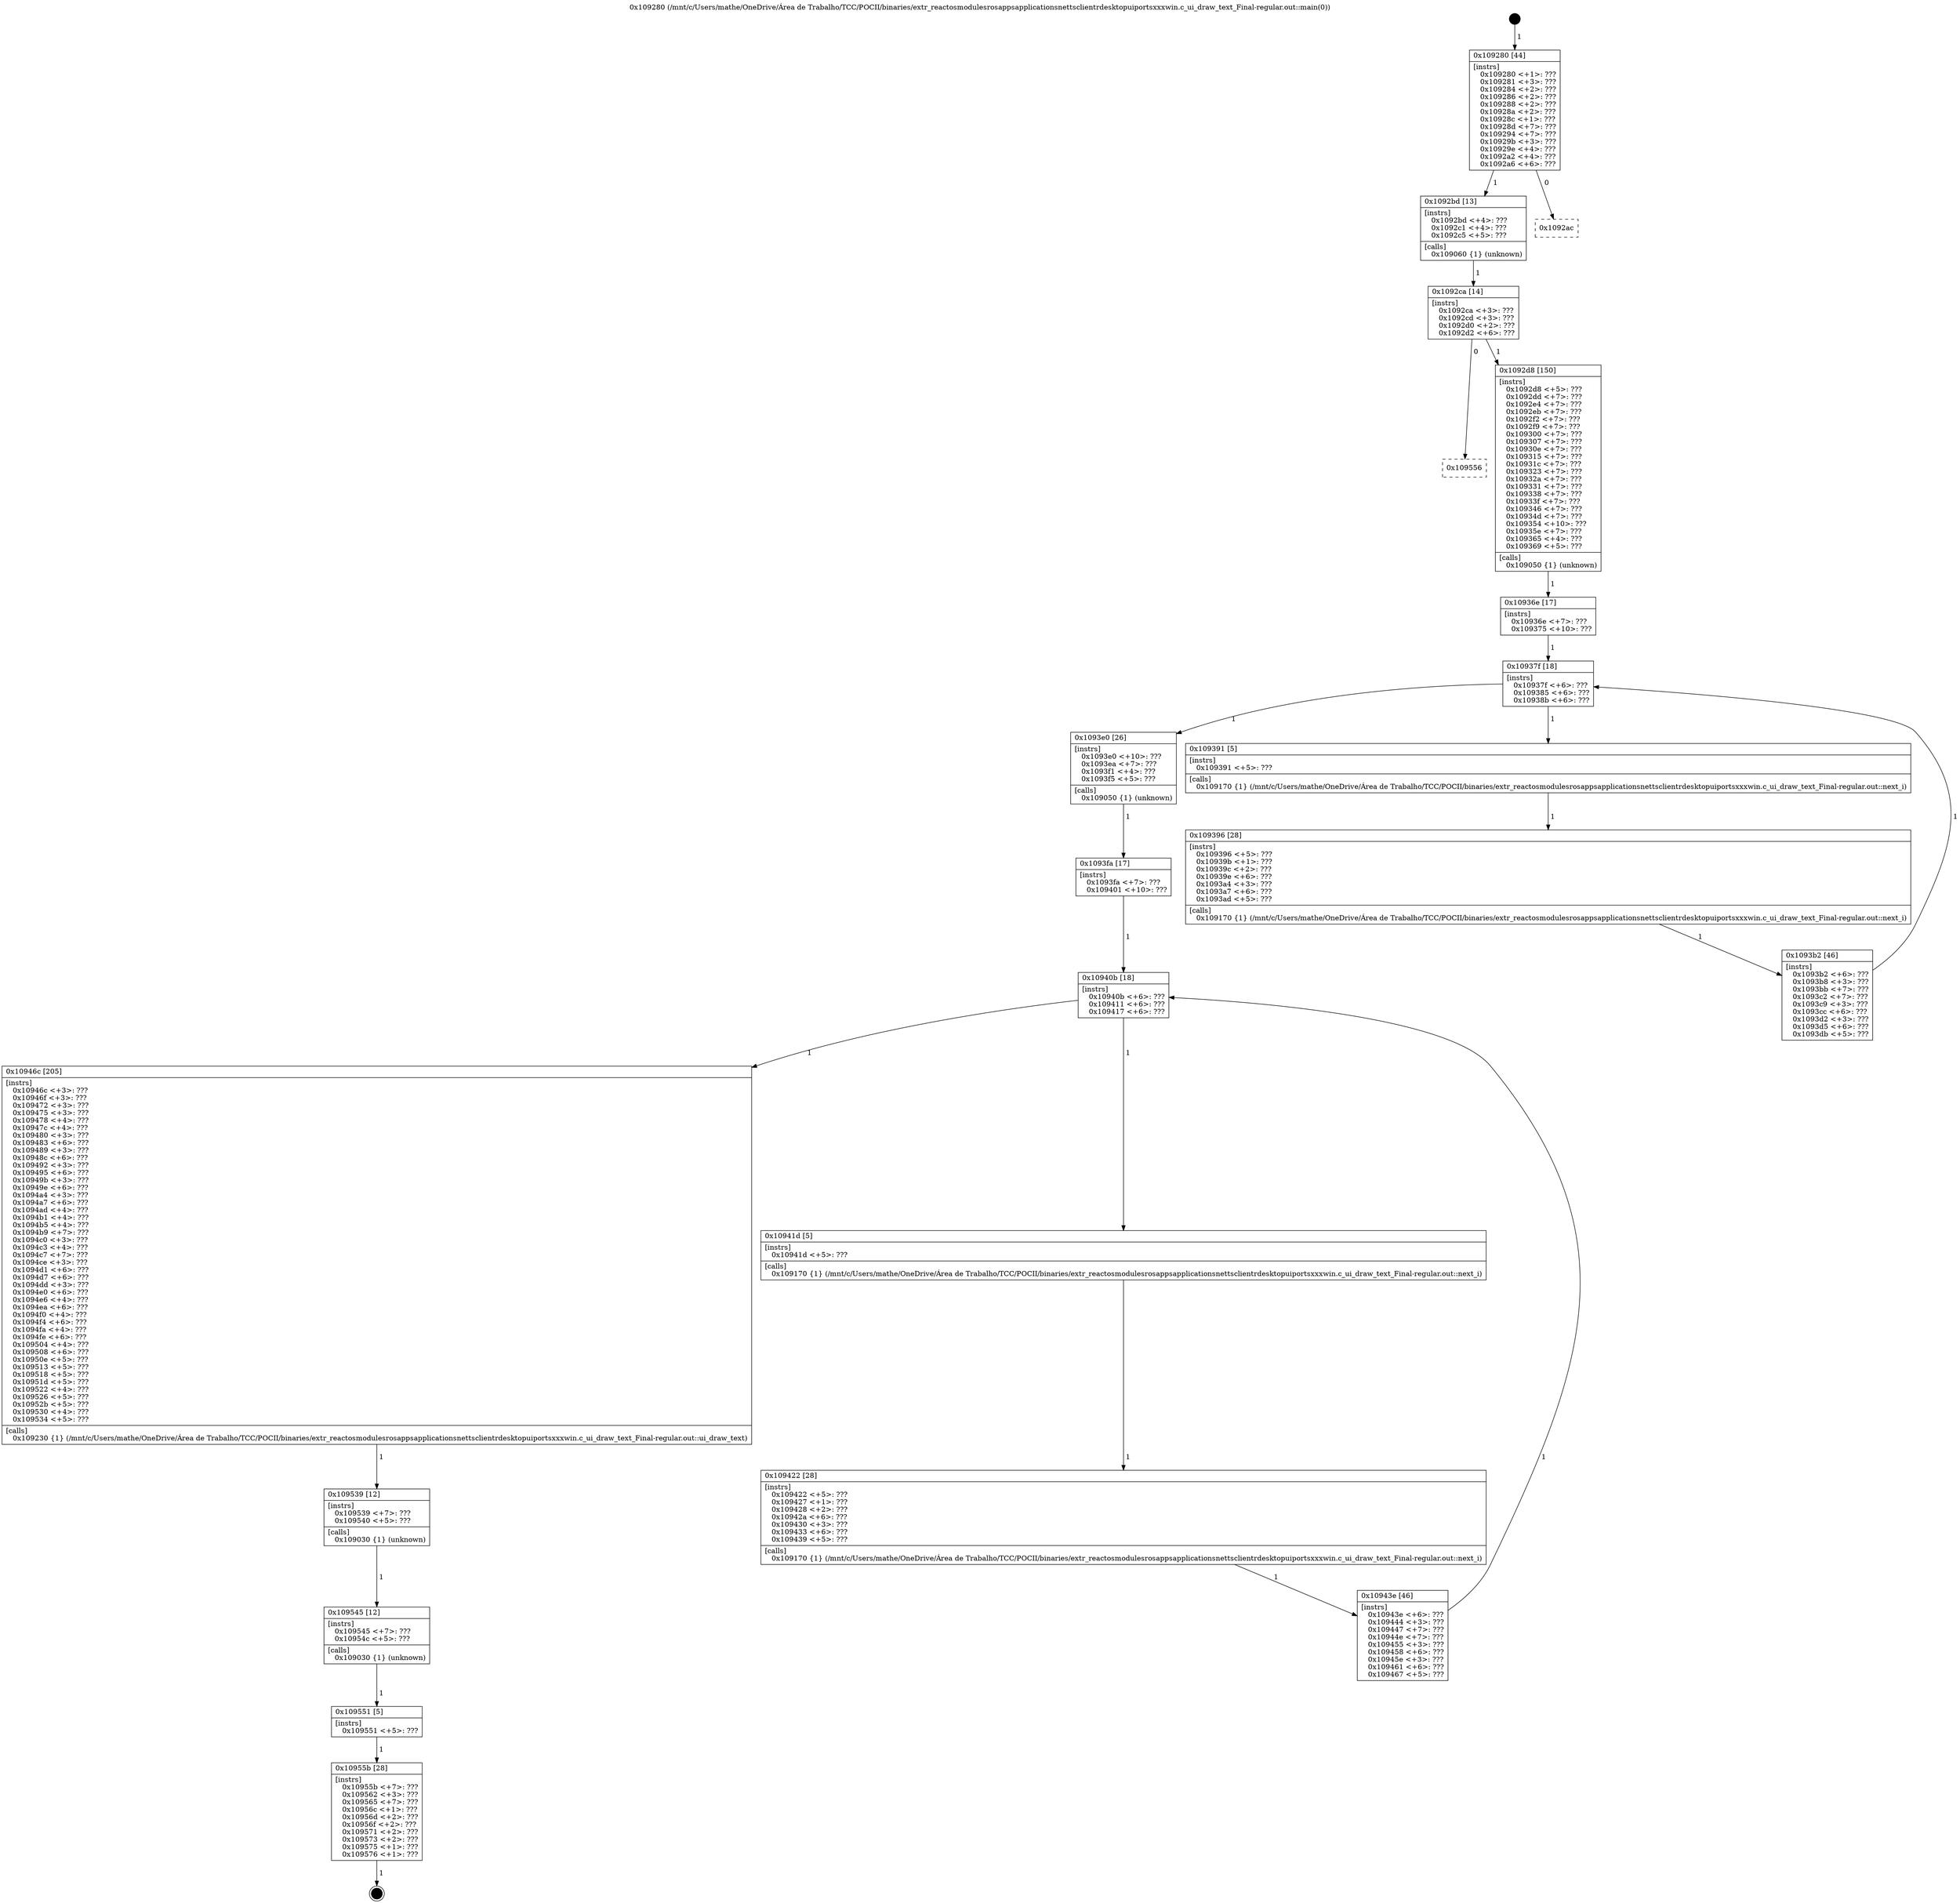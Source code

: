digraph "0x109280" {
  label = "0x109280 (/mnt/c/Users/mathe/OneDrive/Área de Trabalho/TCC/POCII/binaries/extr_reactosmodulesrosappsapplicationsnettsclientrdesktopuiportsxxxwin.c_ui_draw_text_Final-regular.out::main(0))"
  labelloc = "t"
  node[shape=record]

  Entry [label="",width=0.3,height=0.3,shape=circle,fillcolor=black,style=filled]
  "0x109280" [label="{
     0x109280 [44]\l
     | [instrs]\l
     &nbsp;&nbsp;0x109280 \<+1\>: ???\l
     &nbsp;&nbsp;0x109281 \<+3\>: ???\l
     &nbsp;&nbsp;0x109284 \<+2\>: ???\l
     &nbsp;&nbsp;0x109286 \<+2\>: ???\l
     &nbsp;&nbsp;0x109288 \<+2\>: ???\l
     &nbsp;&nbsp;0x10928a \<+2\>: ???\l
     &nbsp;&nbsp;0x10928c \<+1\>: ???\l
     &nbsp;&nbsp;0x10928d \<+7\>: ???\l
     &nbsp;&nbsp;0x109294 \<+7\>: ???\l
     &nbsp;&nbsp;0x10929b \<+3\>: ???\l
     &nbsp;&nbsp;0x10929e \<+4\>: ???\l
     &nbsp;&nbsp;0x1092a2 \<+4\>: ???\l
     &nbsp;&nbsp;0x1092a6 \<+6\>: ???\l
  }"]
  "0x1092bd" [label="{
     0x1092bd [13]\l
     | [instrs]\l
     &nbsp;&nbsp;0x1092bd \<+4\>: ???\l
     &nbsp;&nbsp;0x1092c1 \<+4\>: ???\l
     &nbsp;&nbsp;0x1092c5 \<+5\>: ???\l
     | [calls]\l
     &nbsp;&nbsp;0x109060 \{1\} (unknown)\l
  }"]
  "0x1092ac" [label="{
     0x1092ac\l
  }", style=dashed]
  "0x1092ca" [label="{
     0x1092ca [14]\l
     | [instrs]\l
     &nbsp;&nbsp;0x1092ca \<+3\>: ???\l
     &nbsp;&nbsp;0x1092cd \<+3\>: ???\l
     &nbsp;&nbsp;0x1092d0 \<+2\>: ???\l
     &nbsp;&nbsp;0x1092d2 \<+6\>: ???\l
  }"]
  "0x109556" [label="{
     0x109556\l
  }", style=dashed]
  "0x1092d8" [label="{
     0x1092d8 [150]\l
     | [instrs]\l
     &nbsp;&nbsp;0x1092d8 \<+5\>: ???\l
     &nbsp;&nbsp;0x1092dd \<+7\>: ???\l
     &nbsp;&nbsp;0x1092e4 \<+7\>: ???\l
     &nbsp;&nbsp;0x1092eb \<+7\>: ???\l
     &nbsp;&nbsp;0x1092f2 \<+7\>: ???\l
     &nbsp;&nbsp;0x1092f9 \<+7\>: ???\l
     &nbsp;&nbsp;0x109300 \<+7\>: ???\l
     &nbsp;&nbsp;0x109307 \<+7\>: ???\l
     &nbsp;&nbsp;0x10930e \<+7\>: ???\l
     &nbsp;&nbsp;0x109315 \<+7\>: ???\l
     &nbsp;&nbsp;0x10931c \<+7\>: ???\l
     &nbsp;&nbsp;0x109323 \<+7\>: ???\l
     &nbsp;&nbsp;0x10932a \<+7\>: ???\l
     &nbsp;&nbsp;0x109331 \<+7\>: ???\l
     &nbsp;&nbsp;0x109338 \<+7\>: ???\l
     &nbsp;&nbsp;0x10933f \<+7\>: ???\l
     &nbsp;&nbsp;0x109346 \<+7\>: ???\l
     &nbsp;&nbsp;0x10934d \<+7\>: ???\l
     &nbsp;&nbsp;0x109354 \<+10\>: ???\l
     &nbsp;&nbsp;0x10935e \<+7\>: ???\l
     &nbsp;&nbsp;0x109365 \<+4\>: ???\l
     &nbsp;&nbsp;0x109369 \<+5\>: ???\l
     | [calls]\l
     &nbsp;&nbsp;0x109050 \{1\} (unknown)\l
  }"]
  Exit [label="",width=0.3,height=0.3,shape=circle,fillcolor=black,style=filled,peripheries=2]
  "0x10937f" [label="{
     0x10937f [18]\l
     | [instrs]\l
     &nbsp;&nbsp;0x10937f \<+6\>: ???\l
     &nbsp;&nbsp;0x109385 \<+6\>: ???\l
     &nbsp;&nbsp;0x10938b \<+6\>: ???\l
  }"]
  "0x1093e0" [label="{
     0x1093e0 [26]\l
     | [instrs]\l
     &nbsp;&nbsp;0x1093e0 \<+10\>: ???\l
     &nbsp;&nbsp;0x1093ea \<+7\>: ???\l
     &nbsp;&nbsp;0x1093f1 \<+4\>: ???\l
     &nbsp;&nbsp;0x1093f5 \<+5\>: ???\l
     | [calls]\l
     &nbsp;&nbsp;0x109050 \{1\} (unknown)\l
  }"]
  "0x109391" [label="{
     0x109391 [5]\l
     | [instrs]\l
     &nbsp;&nbsp;0x109391 \<+5\>: ???\l
     | [calls]\l
     &nbsp;&nbsp;0x109170 \{1\} (/mnt/c/Users/mathe/OneDrive/Área de Trabalho/TCC/POCII/binaries/extr_reactosmodulesrosappsapplicationsnettsclientrdesktopuiportsxxxwin.c_ui_draw_text_Final-regular.out::next_i)\l
  }"]
  "0x109396" [label="{
     0x109396 [28]\l
     | [instrs]\l
     &nbsp;&nbsp;0x109396 \<+5\>: ???\l
     &nbsp;&nbsp;0x10939b \<+1\>: ???\l
     &nbsp;&nbsp;0x10939c \<+2\>: ???\l
     &nbsp;&nbsp;0x10939e \<+6\>: ???\l
     &nbsp;&nbsp;0x1093a4 \<+3\>: ???\l
     &nbsp;&nbsp;0x1093a7 \<+6\>: ???\l
     &nbsp;&nbsp;0x1093ad \<+5\>: ???\l
     | [calls]\l
     &nbsp;&nbsp;0x109170 \{1\} (/mnt/c/Users/mathe/OneDrive/Área de Trabalho/TCC/POCII/binaries/extr_reactosmodulesrosappsapplicationsnettsclientrdesktopuiportsxxxwin.c_ui_draw_text_Final-regular.out::next_i)\l
  }"]
  "0x1093b2" [label="{
     0x1093b2 [46]\l
     | [instrs]\l
     &nbsp;&nbsp;0x1093b2 \<+6\>: ???\l
     &nbsp;&nbsp;0x1093b8 \<+3\>: ???\l
     &nbsp;&nbsp;0x1093bb \<+7\>: ???\l
     &nbsp;&nbsp;0x1093c2 \<+7\>: ???\l
     &nbsp;&nbsp;0x1093c9 \<+3\>: ???\l
     &nbsp;&nbsp;0x1093cc \<+6\>: ???\l
     &nbsp;&nbsp;0x1093d2 \<+3\>: ???\l
     &nbsp;&nbsp;0x1093d5 \<+6\>: ???\l
     &nbsp;&nbsp;0x1093db \<+5\>: ???\l
  }"]
  "0x10936e" [label="{
     0x10936e [17]\l
     | [instrs]\l
     &nbsp;&nbsp;0x10936e \<+7\>: ???\l
     &nbsp;&nbsp;0x109375 \<+10\>: ???\l
  }"]
  "0x10940b" [label="{
     0x10940b [18]\l
     | [instrs]\l
     &nbsp;&nbsp;0x10940b \<+6\>: ???\l
     &nbsp;&nbsp;0x109411 \<+6\>: ???\l
     &nbsp;&nbsp;0x109417 \<+6\>: ???\l
  }"]
  "0x10946c" [label="{
     0x10946c [205]\l
     | [instrs]\l
     &nbsp;&nbsp;0x10946c \<+3\>: ???\l
     &nbsp;&nbsp;0x10946f \<+3\>: ???\l
     &nbsp;&nbsp;0x109472 \<+3\>: ???\l
     &nbsp;&nbsp;0x109475 \<+3\>: ???\l
     &nbsp;&nbsp;0x109478 \<+4\>: ???\l
     &nbsp;&nbsp;0x10947c \<+4\>: ???\l
     &nbsp;&nbsp;0x109480 \<+3\>: ???\l
     &nbsp;&nbsp;0x109483 \<+6\>: ???\l
     &nbsp;&nbsp;0x109489 \<+3\>: ???\l
     &nbsp;&nbsp;0x10948c \<+6\>: ???\l
     &nbsp;&nbsp;0x109492 \<+3\>: ???\l
     &nbsp;&nbsp;0x109495 \<+6\>: ???\l
     &nbsp;&nbsp;0x10949b \<+3\>: ???\l
     &nbsp;&nbsp;0x10949e \<+6\>: ???\l
     &nbsp;&nbsp;0x1094a4 \<+3\>: ???\l
     &nbsp;&nbsp;0x1094a7 \<+6\>: ???\l
     &nbsp;&nbsp;0x1094ad \<+4\>: ???\l
     &nbsp;&nbsp;0x1094b1 \<+4\>: ???\l
     &nbsp;&nbsp;0x1094b5 \<+4\>: ???\l
     &nbsp;&nbsp;0x1094b9 \<+7\>: ???\l
     &nbsp;&nbsp;0x1094c0 \<+3\>: ???\l
     &nbsp;&nbsp;0x1094c3 \<+4\>: ???\l
     &nbsp;&nbsp;0x1094c7 \<+7\>: ???\l
     &nbsp;&nbsp;0x1094ce \<+3\>: ???\l
     &nbsp;&nbsp;0x1094d1 \<+6\>: ???\l
     &nbsp;&nbsp;0x1094d7 \<+6\>: ???\l
     &nbsp;&nbsp;0x1094dd \<+3\>: ???\l
     &nbsp;&nbsp;0x1094e0 \<+6\>: ???\l
     &nbsp;&nbsp;0x1094e6 \<+4\>: ???\l
     &nbsp;&nbsp;0x1094ea \<+6\>: ???\l
     &nbsp;&nbsp;0x1094f0 \<+4\>: ???\l
     &nbsp;&nbsp;0x1094f4 \<+6\>: ???\l
     &nbsp;&nbsp;0x1094fa \<+4\>: ???\l
     &nbsp;&nbsp;0x1094fe \<+6\>: ???\l
     &nbsp;&nbsp;0x109504 \<+4\>: ???\l
     &nbsp;&nbsp;0x109508 \<+6\>: ???\l
     &nbsp;&nbsp;0x10950e \<+5\>: ???\l
     &nbsp;&nbsp;0x109513 \<+5\>: ???\l
     &nbsp;&nbsp;0x109518 \<+5\>: ???\l
     &nbsp;&nbsp;0x10951d \<+5\>: ???\l
     &nbsp;&nbsp;0x109522 \<+4\>: ???\l
     &nbsp;&nbsp;0x109526 \<+5\>: ???\l
     &nbsp;&nbsp;0x10952b \<+5\>: ???\l
     &nbsp;&nbsp;0x109530 \<+4\>: ???\l
     &nbsp;&nbsp;0x109534 \<+5\>: ???\l
     | [calls]\l
     &nbsp;&nbsp;0x109230 \{1\} (/mnt/c/Users/mathe/OneDrive/Área de Trabalho/TCC/POCII/binaries/extr_reactosmodulesrosappsapplicationsnettsclientrdesktopuiportsxxxwin.c_ui_draw_text_Final-regular.out::ui_draw_text)\l
  }"]
  "0x10941d" [label="{
     0x10941d [5]\l
     | [instrs]\l
     &nbsp;&nbsp;0x10941d \<+5\>: ???\l
     | [calls]\l
     &nbsp;&nbsp;0x109170 \{1\} (/mnt/c/Users/mathe/OneDrive/Área de Trabalho/TCC/POCII/binaries/extr_reactosmodulesrosappsapplicationsnettsclientrdesktopuiportsxxxwin.c_ui_draw_text_Final-regular.out::next_i)\l
  }"]
  "0x109422" [label="{
     0x109422 [28]\l
     | [instrs]\l
     &nbsp;&nbsp;0x109422 \<+5\>: ???\l
     &nbsp;&nbsp;0x109427 \<+1\>: ???\l
     &nbsp;&nbsp;0x109428 \<+2\>: ???\l
     &nbsp;&nbsp;0x10942a \<+6\>: ???\l
     &nbsp;&nbsp;0x109430 \<+3\>: ???\l
     &nbsp;&nbsp;0x109433 \<+6\>: ???\l
     &nbsp;&nbsp;0x109439 \<+5\>: ???\l
     | [calls]\l
     &nbsp;&nbsp;0x109170 \{1\} (/mnt/c/Users/mathe/OneDrive/Área de Trabalho/TCC/POCII/binaries/extr_reactosmodulesrosappsapplicationsnettsclientrdesktopuiportsxxxwin.c_ui_draw_text_Final-regular.out::next_i)\l
  }"]
  "0x10943e" [label="{
     0x10943e [46]\l
     | [instrs]\l
     &nbsp;&nbsp;0x10943e \<+6\>: ???\l
     &nbsp;&nbsp;0x109444 \<+3\>: ???\l
     &nbsp;&nbsp;0x109447 \<+7\>: ???\l
     &nbsp;&nbsp;0x10944e \<+7\>: ???\l
     &nbsp;&nbsp;0x109455 \<+3\>: ???\l
     &nbsp;&nbsp;0x109458 \<+6\>: ???\l
     &nbsp;&nbsp;0x10945e \<+3\>: ???\l
     &nbsp;&nbsp;0x109461 \<+6\>: ???\l
     &nbsp;&nbsp;0x109467 \<+5\>: ???\l
  }"]
  "0x1093fa" [label="{
     0x1093fa [17]\l
     | [instrs]\l
     &nbsp;&nbsp;0x1093fa \<+7\>: ???\l
     &nbsp;&nbsp;0x109401 \<+10\>: ???\l
  }"]
  "0x109539" [label="{
     0x109539 [12]\l
     | [instrs]\l
     &nbsp;&nbsp;0x109539 \<+7\>: ???\l
     &nbsp;&nbsp;0x109540 \<+5\>: ???\l
     | [calls]\l
     &nbsp;&nbsp;0x109030 \{1\} (unknown)\l
  }"]
  "0x109545" [label="{
     0x109545 [12]\l
     | [instrs]\l
     &nbsp;&nbsp;0x109545 \<+7\>: ???\l
     &nbsp;&nbsp;0x10954c \<+5\>: ???\l
     | [calls]\l
     &nbsp;&nbsp;0x109030 \{1\} (unknown)\l
  }"]
  "0x109551" [label="{
     0x109551 [5]\l
     | [instrs]\l
     &nbsp;&nbsp;0x109551 \<+5\>: ???\l
  }"]
  "0x10955b" [label="{
     0x10955b [28]\l
     | [instrs]\l
     &nbsp;&nbsp;0x10955b \<+7\>: ???\l
     &nbsp;&nbsp;0x109562 \<+3\>: ???\l
     &nbsp;&nbsp;0x109565 \<+7\>: ???\l
     &nbsp;&nbsp;0x10956c \<+1\>: ???\l
     &nbsp;&nbsp;0x10956d \<+2\>: ???\l
     &nbsp;&nbsp;0x10956f \<+2\>: ???\l
     &nbsp;&nbsp;0x109571 \<+2\>: ???\l
     &nbsp;&nbsp;0x109573 \<+2\>: ???\l
     &nbsp;&nbsp;0x109575 \<+1\>: ???\l
     &nbsp;&nbsp;0x109576 \<+1\>: ???\l
  }"]
  Entry -> "0x109280" [label=" 1"]
  "0x109280" -> "0x1092bd" [label=" 1"]
  "0x109280" -> "0x1092ac" [label=" 0"]
  "0x1092bd" -> "0x1092ca" [label=" 1"]
  "0x1092ca" -> "0x109556" [label=" 0"]
  "0x1092ca" -> "0x1092d8" [label=" 1"]
  "0x10955b" -> Exit [label=" 1"]
  "0x1092d8" -> "0x10936e" [label=" 1"]
  "0x10937f" -> "0x1093e0" [label=" 1"]
  "0x10937f" -> "0x109391" [label=" 1"]
  "0x109391" -> "0x109396" [label=" 1"]
  "0x109396" -> "0x1093b2" [label=" 1"]
  "0x10936e" -> "0x10937f" [label=" 1"]
  "0x1093b2" -> "0x10937f" [label=" 1"]
  "0x1093e0" -> "0x1093fa" [label=" 1"]
  "0x10940b" -> "0x10946c" [label=" 1"]
  "0x10940b" -> "0x10941d" [label=" 1"]
  "0x10941d" -> "0x109422" [label=" 1"]
  "0x109422" -> "0x10943e" [label=" 1"]
  "0x1093fa" -> "0x10940b" [label=" 1"]
  "0x10943e" -> "0x10940b" [label=" 1"]
  "0x10946c" -> "0x109539" [label=" 1"]
  "0x109539" -> "0x109545" [label=" 1"]
  "0x109545" -> "0x109551" [label=" 1"]
  "0x109551" -> "0x10955b" [label=" 1"]
}
